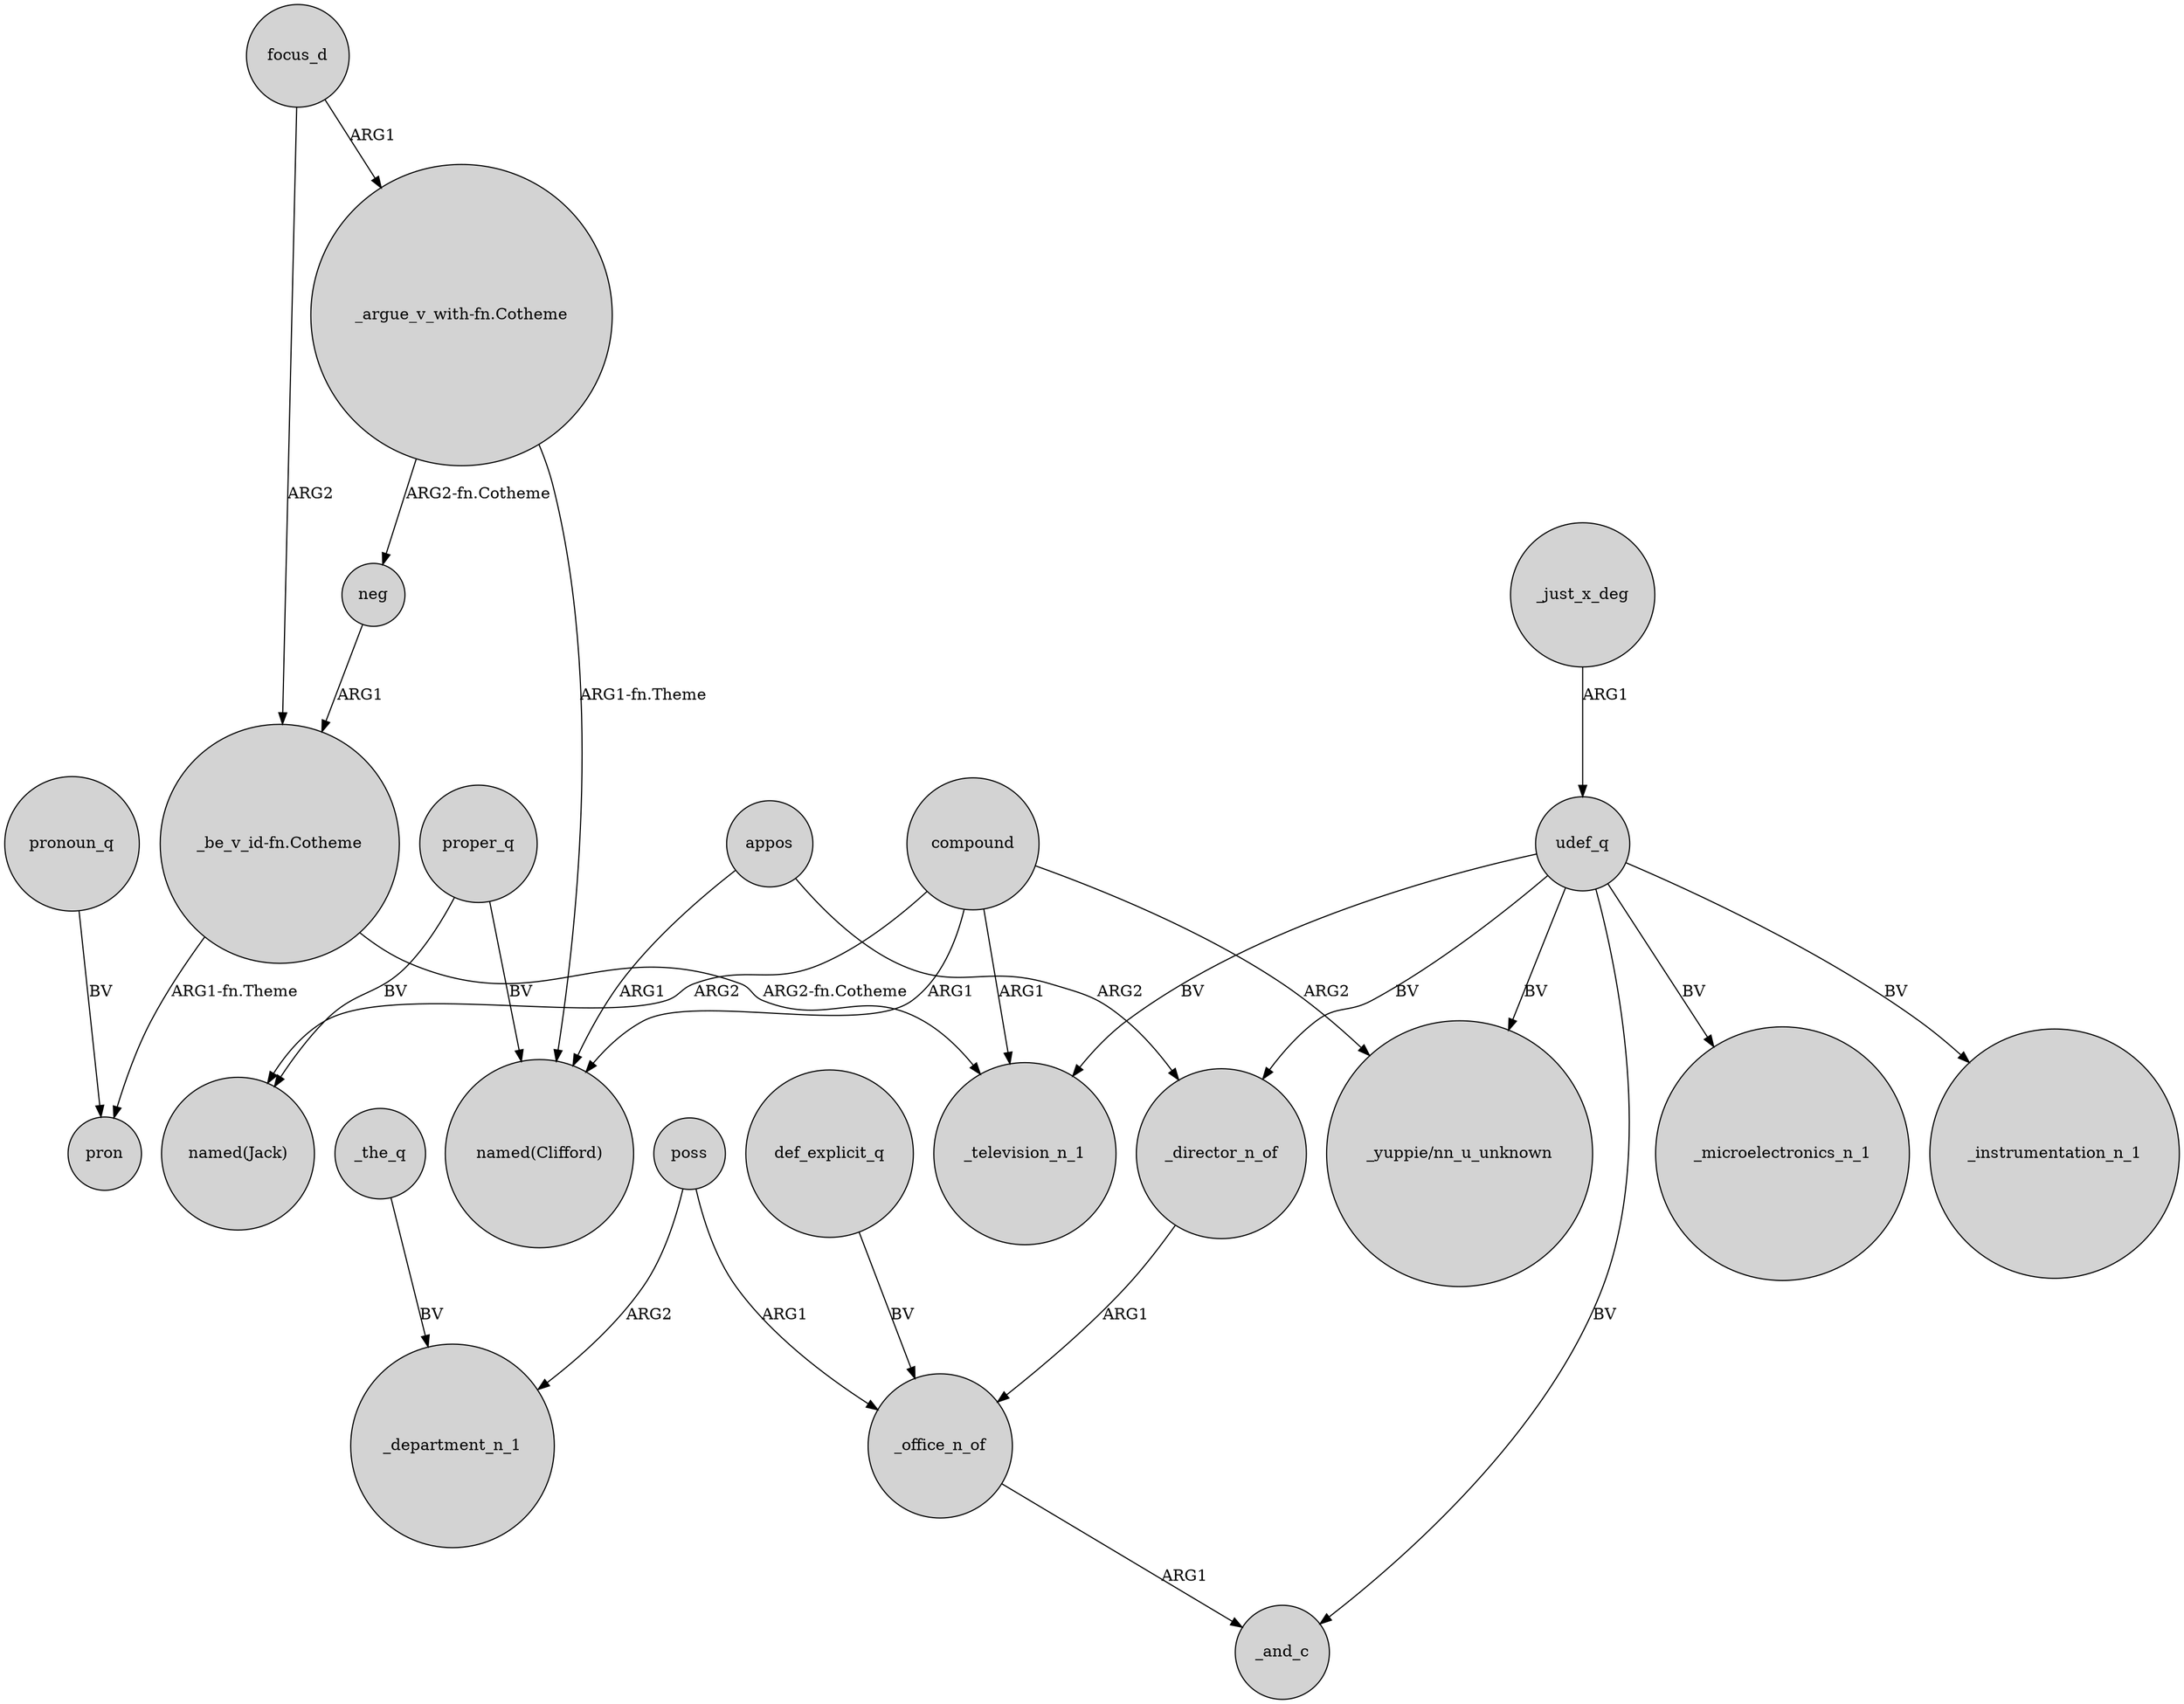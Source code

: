 digraph {
	node [shape=circle style=filled]
	focus_d -> "_argue_v_with-fn.Cotheme" [label=ARG1]
	focus_d -> "_be_v_id-fn.Cotheme" [label=ARG2]
	udef_q -> _director_n_of [label=BV]
	proper_q -> "named(Jack)" [label=BV]
	compound -> "_yuppie/nn_u_unknown" [label=ARG2]
	udef_q -> _television_n_1 [label=BV]
	poss -> _department_n_1 [label=ARG2]
	"_be_v_id-fn.Cotheme" -> _television_n_1 [label="ARG2-fn.Cotheme"]
	neg -> "_be_v_id-fn.Cotheme" [label=ARG1]
	appos -> _director_n_of [label=ARG2]
	proper_q -> "named(Clifford)" [label=BV]
	_director_n_of -> _office_n_of [label=ARG1]
	udef_q -> "_yuppie/nn_u_unknown" [label=BV]
	"_argue_v_with-fn.Cotheme" -> neg [label="ARG2-fn.Cotheme"]
	udef_q -> _and_c [label=BV]
	poss -> _office_n_of [label=ARG1]
	pronoun_q -> pron [label=BV]
	udef_q -> _microelectronics_n_1 [label=BV]
	compound -> "named(Clifford)" [label=ARG1]
	"_be_v_id-fn.Cotheme" -> pron [label="ARG1-fn.Theme"]
	_the_q -> _department_n_1 [label=BV]
	"_argue_v_with-fn.Cotheme" -> "named(Clifford)" [label="ARG1-fn.Theme"]
	appos -> "named(Clifford)" [label=ARG1]
	compound -> "named(Jack)" [label=ARG2]
	def_explicit_q -> _office_n_of [label=BV]
	_office_n_of -> _and_c [label=ARG1]
	udef_q -> _instrumentation_n_1 [label=BV]
	_just_x_deg -> udef_q [label=ARG1]
	compound -> _television_n_1 [label=ARG1]
}
